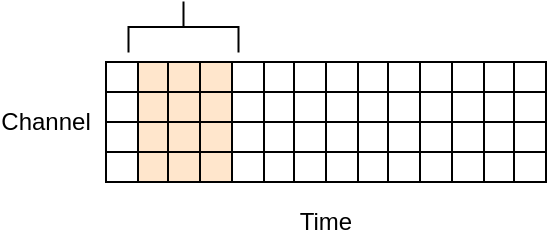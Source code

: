 <mxfile version="14.5.6" type="github">
  <diagram id="ZZZEqUmLc0_E8XxHJjZa" name="Page-1">
    <mxGraphModel dx="474" dy="247" grid="1" gridSize="10" guides="1" tooltips="1" connect="1" arrows="1" fold="1" page="1" pageScale="1" pageWidth="827" pageHeight="1169" math="0" shadow="0">
      <root>
        <mxCell id="0" />
        <mxCell id="1" parent="0" />
        <mxCell id="Jwxpb0Jw1F68lGEl7W2q-188" value="" style="rounded=0;whiteSpace=wrap;html=1;fillColor=#ffe6cc;shadow=0;glass=0;strokeColor=none;" vertex="1" parent="1">
          <mxGeometry x="256" y="110" width="47" height="60" as="geometry" />
        </mxCell>
        <mxCell id="Jwxpb0Jw1F68lGEl7W2q-125" value="" style="shape=table;html=1;whiteSpace=wrap;startSize=0;container=1;collapsible=0;childLayout=tableLayout;fillColor=none;" vertex="1" parent="1">
          <mxGeometry x="240" y="110" width="220" height="60" as="geometry" />
        </mxCell>
        <mxCell id="Jwxpb0Jw1F68lGEl7W2q-126" value="" style="shape=partialRectangle;html=1;whiteSpace=wrap;collapsible=0;dropTarget=0;pointerEvents=0;fillColor=none;top=0;left=0;bottom=0;right=0;points=[[0,0.5],[1,0.5]];portConstraint=eastwest;" vertex="1" parent="Jwxpb0Jw1F68lGEl7W2q-125">
          <mxGeometry width="220" height="15" as="geometry" />
        </mxCell>
        <mxCell id="Jwxpb0Jw1F68lGEl7W2q-127" value="" style="shape=partialRectangle;html=1;whiteSpace=wrap;connectable=0;overflow=hidden;fillColor=none;top=0;left=0;bottom=0;right=0;" vertex="1" parent="Jwxpb0Jw1F68lGEl7W2q-126">
          <mxGeometry width="16" height="15" as="geometry" />
        </mxCell>
        <mxCell id="Jwxpb0Jw1F68lGEl7W2q-128" value="" style="shape=partialRectangle;html=1;whiteSpace=wrap;connectable=0;overflow=hidden;fillColor=none;top=0;left=0;bottom=0;right=0;" vertex="1" parent="Jwxpb0Jw1F68lGEl7W2q-126">
          <mxGeometry x="16" width="15" height="15" as="geometry" />
        </mxCell>
        <mxCell id="Jwxpb0Jw1F68lGEl7W2q-129" value="" style="shape=partialRectangle;html=1;whiteSpace=wrap;connectable=0;overflow=hidden;fillColor=none;top=0;left=0;bottom=0;right=0;" vertex="1" parent="Jwxpb0Jw1F68lGEl7W2q-126">
          <mxGeometry x="31" width="16" height="15" as="geometry" />
        </mxCell>
        <mxCell id="Jwxpb0Jw1F68lGEl7W2q-130" value="" style="shape=partialRectangle;html=1;whiteSpace=wrap;connectable=0;overflow=hidden;fillColor=none;top=0;left=0;bottom=0;right=0;" vertex="1" parent="Jwxpb0Jw1F68lGEl7W2q-126">
          <mxGeometry x="47" width="16" height="15" as="geometry" />
        </mxCell>
        <mxCell id="Jwxpb0Jw1F68lGEl7W2q-131" value="" style="shape=partialRectangle;html=1;whiteSpace=wrap;connectable=0;overflow=hidden;fillColor=none;top=0;left=0;bottom=0;right=0;" vertex="1" parent="Jwxpb0Jw1F68lGEl7W2q-126">
          <mxGeometry x="63" width="16" height="15" as="geometry" />
        </mxCell>
        <mxCell id="Jwxpb0Jw1F68lGEl7W2q-132" value="" style="shape=partialRectangle;html=1;whiteSpace=wrap;connectable=0;overflow=hidden;fillColor=none;top=0;left=0;bottom=0;right=0;" vertex="1" parent="Jwxpb0Jw1F68lGEl7W2q-126">
          <mxGeometry x="79" width="15" height="15" as="geometry" />
        </mxCell>
        <mxCell id="Jwxpb0Jw1F68lGEl7W2q-133" value="" style="shape=partialRectangle;html=1;whiteSpace=wrap;connectable=0;overflow=hidden;fillColor=none;top=0;left=0;bottom=0;right=0;" vertex="1" parent="Jwxpb0Jw1F68lGEl7W2q-126">
          <mxGeometry x="94" width="16" height="15" as="geometry" />
        </mxCell>
        <mxCell id="Jwxpb0Jw1F68lGEl7W2q-134" value="" style="shape=partialRectangle;html=1;whiteSpace=wrap;connectable=0;overflow=hidden;fillColor=none;top=0;left=0;bottom=0;right=0;" vertex="1" parent="Jwxpb0Jw1F68lGEl7W2q-126">
          <mxGeometry x="110" width="16" height="15" as="geometry" />
        </mxCell>
        <mxCell id="Jwxpb0Jw1F68lGEl7W2q-135" value="" style="shape=partialRectangle;html=1;whiteSpace=wrap;connectable=0;overflow=hidden;fillColor=none;top=0;left=0;bottom=0;right=0;" vertex="1" parent="Jwxpb0Jw1F68lGEl7W2q-126">
          <mxGeometry x="126" width="15" height="15" as="geometry" />
        </mxCell>
        <mxCell id="Jwxpb0Jw1F68lGEl7W2q-136" value="" style="shape=partialRectangle;html=1;whiteSpace=wrap;connectable=0;overflow=hidden;fillColor=none;top=0;left=0;bottom=0;right=0;" vertex="1" parent="Jwxpb0Jw1F68lGEl7W2q-126">
          <mxGeometry x="141" width="16" height="15" as="geometry" />
        </mxCell>
        <mxCell id="Jwxpb0Jw1F68lGEl7W2q-137" value="" style="shape=partialRectangle;html=1;whiteSpace=wrap;connectable=0;overflow=hidden;fillColor=none;top=0;left=0;bottom=0;right=0;" vertex="1" parent="Jwxpb0Jw1F68lGEl7W2q-126">
          <mxGeometry x="157" width="16" height="15" as="geometry" />
        </mxCell>
        <mxCell id="Jwxpb0Jw1F68lGEl7W2q-138" value="" style="shape=partialRectangle;html=1;whiteSpace=wrap;connectable=0;overflow=hidden;fillColor=none;top=0;left=0;bottom=0;right=0;" vertex="1" parent="Jwxpb0Jw1F68lGEl7W2q-126">
          <mxGeometry x="173" width="16" height="15" as="geometry" />
        </mxCell>
        <mxCell id="Jwxpb0Jw1F68lGEl7W2q-139" value="" style="shape=partialRectangle;html=1;whiteSpace=wrap;connectable=0;overflow=hidden;fillColor=none;top=0;left=0;bottom=0;right=0;" vertex="1" parent="Jwxpb0Jw1F68lGEl7W2q-126">
          <mxGeometry x="189" width="15" height="15" as="geometry" />
        </mxCell>
        <mxCell id="Jwxpb0Jw1F68lGEl7W2q-140" value="" style="shape=partialRectangle;html=1;whiteSpace=wrap;connectable=0;overflow=hidden;fillColor=none;top=0;left=0;bottom=0;right=0;" vertex="1" parent="Jwxpb0Jw1F68lGEl7W2q-126">
          <mxGeometry x="204" width="16" height="15" as="geometry" />
        </mxCell>
        <mxCell id="Jwxpb0Jw1F68lGEl7W2q-141" value="" style="shape=partialRectangle;html=1;whiteSpace=wrap;collapsible=0;dropTarget=0;pointerEvents=0;fillColor=none;top=0;left=0;bottom=0;right=0;points=[[0,0.5],[1,0.5]];portConstraint=eastwest;" vertex="1" parent="Jwxpb0Jw1F68lGEl7W2q-125">
          <mxGeometry y="15" width="220" height="15" as="geometry" />
        </mxCell>
        <mxCell id="Jwxpb0Jw1F68lGEl7W2q-142" value="" style="shape=partialRectangle;html=1;whiteSpace=wrap;connectable=0;overflow=hidden;fillColor=none;top=0;left=0;bottom=0;right=0;" vertex="1" parent="Jwxpb0Jw1F68lGEl7W2q-141">
          <mxGeometry width="16" height="15" as="geometry" />
        </mxCell>
        <mxCell id="Jwxpb0Jw1F68lGEl7W2q-143" value="" style="shape=partialRectangle;html=1;whiteSpace=wrap;connectable=0;overflow=hidden;fillColor=none;top=0;left=0;bottom=0;right=0;" vertex="1" parent="Jwxpb0Jw1F68lGEl7W2q-141">
          <mxGeometry x="16" width="15" height="15" as="geometry" />
        </mxCell>
        <mxCell id="Jwxpb0Jw1F68lGEl7W2q-144" value="" style="shape=partialRectangle;html=1;whiteSpace=wrap;connectable=0;overflow=hidden;fillColor=none;top=0;left=0;bottom=0;right=0;" vertex="1" parent="Jwxpb0Jw1F68lGEl7W2q-141">
          <mxGeometry x="31" width="16" height="15" as="geometry" />
        </mxCell>
        <mxCell id="Jwxpb0Jw1F68lGEl7W2q-145" value="" style="shape=partialRectangle;html=1;whiteSpace=wrap;connectable=0;overflow=hidden;fillColor=none;top=0;left=0;bottom=0;right=0;" vertex="1" parent="Jwxpb0Jw1F68lGEl7W2q-141">
          <mxGeometry x="47" width="16" height="15" as="geometry" />
        </mxCell>
        <mxCell id="Jwxpb0Jw1F68lGEl7W2q-146" value="" style="shape=partialRectangle;html=1;whiteSpace=wrap;connectable=0;overflow=hidden;fillColor=none;top=0;left=0;bottom=0;right=0;" vertex="1" parent="Jwxpb0Jw1F68lGEl7W2q-141">
          <mxGeometry x="63" width="16" height="15" as="geometry" />
        </mxCell>
        <mxCell id="Jwxpb0Jw1F68lGEl7W2q-147" value="" style="shape=partialRectangle;html=1;whiteSpace=wrap;connectable=0;overflow=hidden;fillColor=none;top=0;left=0;bottom=0;right=0;" vertex="1" parent="Jwxpb0Jw1F68lGEl7W2q-141">
          <mxGeometry x="79" width="15" height="15" as="geometry" />
        </mxCell>
        <mxCell id="Jwxpb0Jw1F68lGEl7W2q-148" value="" style="shape=partialRectangle;html=1;whiteSpace=wrap;connectable=0;overflow=hidden;fillColor=none;top=0;left=0;bottom=0;right=0;" vertex="1" parent="Jwxpb0Jw1F68lGEl7W2q-141">
          <mxGeometry x="94" width="16" height="15" as="geometry" />
        </mxCell>
        <mxCell id="Jwxpb0Jw1F68lGEl7W2q-149" value="" style="shape=partialRectangle;html=1;whiteSpace=wrap;connectable=0;overflow=hidden;fillColor=none;top=0;left=0;bottom=0;right=0;" vertex="1" parent="Jwxpb0Jw1F68lGEl7W2q-141">
          <mxGeometry x="110" width="16" height="15" as="geometry" />
        </mxCell>
        <mxCell id="Jwxpb0Jw1F68lGEl7W2q-150" value="" style="shape=partialRectangle;html=1;whiteSpace=wrap;connectable=0;overflow=hidden;fillColor=none;top=0;left=0;bottom=0;right=0;" vertex="1" parent="Jwxpb0Jw1F68lGEl7W2q-141">
          <mxGeometry x="126" width="15" height="15" as="geometry" />
        </mxCell>
        <mxCell id="Jwxpb0Jw1F68lGEl7W2q-151" value="" style="shape=partialRectangle;html=1;whiteSpace=wrap;connectable=0;overflow=hidden;fillColor=none;top=0;left=0;bottom=0;right=0;" vertex="1" parent="Jwxpb0Jw1F68lGEl7W2q-141">
          <mxGeometry x="141" width="16" height="15" as="geometry" />
        </mxCell>
        <mxCell id="Jwxpb0Jw1F68lGEl7W2q-152" value="" style="shape=partialRectangle;html=1;whiteSpace=wrap;connectable=0;overflow=hidden;fillColor=none;top=0;left=0;bottom=0;right=0;" vertex="1" parent="Jwxpb0Jw1F68lGEl7W2q-141">
          <mxGeometry x="157" width="16" height="15" as="geometry" />
        </mxCell>
        <mxCell id="Jwxpb0Jw1F68lGEl7W2q-153" value="" style="shape=partialRectangle;html=1;whiteSpace=wrap;connectable=0;overflow=hidden;fillColor=none;top=0;left=0;bottom=0;right=0;" vertex="1" parent="Jwxpb0Jw1F68lGEl7W2q-141">
          <mxGeometry x="173" width="16" height="15" as="geometry" />
        </mxCell>
        <mxCell id="Jwxpb0Jw1F68lGEl7W2q-154" value="" style="shape=partialRectangle;html=1;whiteSpace=wrap;connectable=0;overflow=hidden;fillColor=none;top=0;left=0;bottom=0;right=0;" vertex="1" parent="Jwxpb0Jw1F68lGEl7W2q-141">
          <mxGeometry x="189" width="15" height="15" as="geometry" />
        </mxCell>
        <mxCell id="Jwxpb0Jw1F68lGEl7W2q-155" value="" style="shape=partialRectangle;html=1;whiteSpace=wrap;connectable=0;overflow=hidden;fillColor=none;top=0;left=0;bottom=0;right=0;" vertex="1" parent="Jwxpb0Jw1F68lGEl7W2q-141">
          <mxGeometry x="204" width="16" height="15" as="geometry" />
        </mxCell>
        <mxCell id="Jwxpb0Jw1F68lGEl7W2q-156" value="" style="shape=partialRectangle;html=1;whiteSpace=wrap;collapsible=0;dropTarget=0;pointerEvents=0;fillColor=none;top=0;left=0;bottom=0;right=0;points=[[0,0.5],[1,0.5]];portConstraint=eastwest;" vertex="1" parent="Jwxpb0Jw1F68lGEl7W2q-125">
          <mxGeometry y="30" width="220" height="15" as="geometry" />
        </mxCell>
        <mxCell id="Jwxpb0Jw1F68lGEl7W2q-157" value="" style="shape=partialRectangle;html=1;whiteSpace=wrap;connectable=0;overflow=hidden;fillColor=none;top=0;left=0;bottom=0;right=0;" vertex="1" parent="Jwxpb0Jw1F68lGEl7W2q-156">
          <mxGeometry width="16" height="15" as="geometry" />
        </mxCell>
        <mxCell id="Jwxpb0Jw1F68lGEl7W2q-158" value="" style="shape=partialRectangle;html=1;whiteSpace=wrap;connectable=0;overflow=hidden;fillColor=none;top=0;left=0;bottom=0;right=0;" vertex="1" parent="Jwxpb0Jw1F68lGEl7W2q-156">
          <mxGeometry x="16" width="15" height="15" as="geometry" />
        </mxCell>
        <mxCell id="Jwxpb0Jw1F68lGEl7W2q-159" value="" style="shape=partialRectangle;html=1;whiteSpace=wrap;connectable=0;overflow=hidden;fillColor=none;top=0;left=0;bottom=0;right=0;" vertex="1" parent="Jwxpb0Jw1F68lGEl7W2q-156">
          <mxGeometry x="31" width="16" height="15" as="geometry" />
        </mxCell>
        <mxCell id="Jwxpb0Jw1F68lGEl7W2q-160" value="" style="shape=partialRectangle;html=1;whiteSpace=wrap;connectable=0;overflow=hidden;fillColor=none;top=0;left=0;bottom=0;right=0;" vertex="1" parent="Jwxpb0Jw1F68lGEl7W2q-156">
          <mxGeometry x="47" width="16" height="15" as="geometry" />
        </mxCell>
        <mxCell id="Jwxpb0Jw1F68lGEl7W2q-161" value="" style="shape=partialRectangle;html=1;whiteSpace=wrap;connectable=0;overflow=hidden;fillColor=none;top=0;left=0;bottom=0;right=0;" vertex="1" parent="Jwxpb0Jw1F68lGEl7W2q-156">
          <mxGeometry x="63" width="16" height="15" as="geometry" />
        </mxCell>
        <mxCell id="Jwxpb0Jw1F68lGEl7W2q-162" value="" style="shape=partialRectangle;html=1;whiteSpace=wrap;connectable=0;overflow=hidden;fillColor=none;top=0;left=0;bottom=0;right=0;" vertex="1" parent="Jwxpb0Jw1F68lGEl7W2q-156">
          <mxGeometry x="79" width="15" height="15" as="geometry" />
        </mxCell>
        <mxCell id="Jwxpb0Jw1F68lGEl7W2q-163" value="" style="shape=partialRectangle;html=1;whiteSpace=wrap;connectable=0;overflow=hidden;fillColor=none;top=0;left=0;bottom=0;right=0;" vertex="1" parent="Jwxpb0Jw1F68lGEl7W2q-156">
          <mxGeometry x="94" width="16" height="15" as="geometry" />
        </mxCell>
        <mxCell id="Jwxpb0Jw1F68lGEl7W2q-164" value="" style="shape=partialRectangle;html=1;whiteSpace=wrap;connectable=0;overflow=hidden;fillColor=none;top=0;left=0;bottom=0;right=0;" vertex="1" parent="Jwxpb0Jw1F68lGEl7W2q-156">
          <mxGeometry x="110" width="16" height="15" as="geometry" />
        </mxCell>
        <mxCell id="Jwxpb0Jw1F68lGEl7W2q-165" value="" style="shape=partialRectangle;html=1;whiteSpace=wrap;connectable=0;overflow=hidden;fillColor=none;top=0;left=0;bottom=0;right=0;" vertex="1" parent="Jwxpb0Jw1F68lGEl7W2q-156">
          <mxGeometry x="126" width="15" height="15" as="geometry" />
        </mxCell>
        <mxCell id="Jwxpb0Jw1F68lGEl7W2q-166" value="" style="shape=partialRectangle;html=1;whiteSpace=wrap;connectable=0;overflow=hidden;fillColor=none;top=0;left=0;bottom=0;right=0;" vertex="1" parent="Jwxpb0Jw1F68lGEl7W2q-156">
          <mxGeometry x="141" width="16" height="15" as="geometry" />
        </mxCell>
        <mxCell id="Jwxpb0Jw1F68lGEl7W2q-167" value="" style="shape=partialRectangle;html=1;whiteSpace=wrap;connectable=0;overflow=hidden;fillColor=none;top=0;left=0;bottom=0;right=0;" vertex="1" parent="Jwxpb0Jw1F68lGEl7W2q-156">
          <mxGeometry x="157" width="16" height="15" as="geometry" />
        </mxCell>
        <mxCell id="Jwxpb0Jw1F68lGEl7W2q-168" value="" style="shape=partialRectangle;html=1;whiteSpace=wrap;connectable=0;overflow=hidden;fillColor=none;top=0;left=0;bottom=0;right=0;" vertex="1" parent="Jwxpb0Jw1F68lGEl7W2q-156">
          <mxGeometry x="173" width="16" height="15" as="geometry" />
        </mxCell>
        <mxCell id="Jwxpb0Jw1F68lGEl7W2q-169" value="" style="shape=partialRectangle;html=1;whiteSpace=wrap;connectable=0;overflow=hidden;fillColor=none;top=0;left=0;bottom=0;right=0;" vertex="1" parent="Jwxpb0Jw1F68lGEl7W2q-156">
          <mxGeometry x="189" width="15" height="15" as="geometry" />
        </mxCell>
        <mxCell id="Jwxpb0Jw1F68lGEl7W2q-170" value="" style="shape=partialRectangle;html=1;whiteSpace=wrap;connectable=0;overflow=hidden;fillColor=none;top=0;left=0;bottom=0;right=0;" vertex="1" parent="Jwxpb0Jw1F68lGEl7W2q-156">
          <mxGeometry x="204" width="16" height="15" as="geometry" />
        </mxCell>
        <mxCell id="Jwxpb0Jw1F68lGEl7W2q-171" value="" style="shape=partialRectangle;html=1;whiteSpace=wrap;collapsible=0;dropTarget=0;pointerEvents=0;fillColor=none;top=0;left=0;bottom=0;right=0;points=[[0,0.5],[1,0.5]];portConstraint=eastwest;" vertex="1" parent="Jwxpb0Jw1F68lGEl7W2q-125">
          <mxGeometry y="45" width="220" height="15" as="geometry" />
        </mxCell>
        <mxCell id="Jwxpb0Jw1F68lGEl7W2q-172" value="" style="shape=partialRectangle;html=1;whiteSpace=wrap;connectable=0;overflow=hidden;fillColor=none;top=0;left=0;bottom=0;right=0;" vertex="1" parent="Jwxpb0Jw1F68lGEl7W2q-171">
          <mxGeometry width="16" height="15" as="geometry" />
        </mxCell>
        <mxCell id="Jwxpb0Jw1F68lGEl7W2q-173" value="" style="shape=partialRectangle;html=1;whiteSpace=wrap;connectable=0;overflow=hidden;fillColor=none;top=0;left=0;bottom=0;right=0;" vertex="1" parent="Jwxpb0Jw1F68lGEl7W2q-171">
          <mxGeometry x="16" width="15" height="15" as="geometry" />
        </mxCell>
        <mxCell id="Jwxpb0Jw1F68lGEl7W2q-174" value="" style="shape=partialRectangle;html=1;whiteSpace=wrap;connectable=0;overflow=hidden;fillColor=none;top=0;left=0;bottom=0;right=0;" vertex="1" parent="Jwxpb0Jw1F68lGEl7W2q-171">
          <mxGeometry x="31" width="16" height="15" as="geometry" />
        </mxCell>
        <mxCell id="Jwxpb0Jw1F68lGEl7W2q-175" value="" style="shape=partialRectangle;html=1;whiteSpace=wrap;connectable=0;overflow=hidden;fillColor=none;top=0;left=0;bottom=0;right=0;" vertex="1" parent="Jwxpb0Jw1F68lGEl7W2q-171">
          <mxGeometry x="47" width="16" height="15" as="geometry" />
        </mxCell>
        <mxCell id="Jwxpb0Jw1F68lGEl7W2q-176" value="" style="shape=partialRectangle;html=1;whiteSpace=wrap;connectable=0;overflow=hidden;fillColor=none;top=0;left=0;bottom=0;right=0;" vertex="1" parent="Jwxpb0Jw1F68lGEl7W2q-171">
          <mxGeometry x="63" width="16" height="15" as="geometry" />
        </mxCell>
        <mxCell id="Jwxpb0Jw1F68lGEl7W2q-177" value="" style="shape=partialRectangle;html=1;whiteSpace=wrap;connectable=0;overflow=hidden;fillColor=none;top=0;left=0;bottom=0;right=0;" vertex="1" parent="Jwxpb0Jw1F68lGEl7W2q-171">
          <mxGeometry x="79" width="15" height="15" as="geometry" />
        </mxCell>
        <mxCell id="Jwxpb0Jw1F68lGEl7W2q-178" value="" style="shape=partialRectangle;html=1;whiteSpace=wrap;connectable=0;overflow=hidden;fillColor=none;top=0;left=0;bottom=0;right=0;" vertex="1" parent="Jwxpb0Jw1F68lGEl7W2q-171">
          <mxGeometry x="94" width="16" height="15" as="geometry" />
        </mxCell>
        <mxCell id="Jwxpb0Jw1F68lGEl7W2q-179" value="" style="shape=partialRectangle;html=1;whiteSpace=wrap;connectable=0;overflow=hidden;fillColor=none;top=0;left=0;bottom=0;right=0;" vertex="1" parent="Jwxpb0Jw1F68lGEl7W2q-171">
          <mxGeometry x="110" width="16" height="15" as="geometry" />
        </mxCell>
        <mxCell id="Jwxpb0Jw1F68lGEl7W2q-180" value="" style="shape=partialRectangle;html=1;whiteSpace=wrap;connectable=0;overflow=hidden;fillColor=none;top=0;left=0;bottom=0;right=0;" vertex="1" parent="Jwxpb0Jw1F68lGEl7W2q-171">
          <mxGeometry x="126" width="15" height="15" as="geometry" />
        </mxCell>
        <mxCell id="Jwxpb0Jw1F68lGEl7W2q-181" value="" style="shape=partialRectangle;html=1;whiteSpace=wrap;connectable=0;overflow=hidden;fillColor=none;top=0;left=0;bottom=0;right=0;" vertex="1" parent="Jwxpb0Jw1F68lGEl7W2q-171">
          <mxGeometry x="141" width="16" height="15" as="geometry" />
        </mxCell>
        <mxCell id="Jwxpb0Jw1F68lGEl7W2q-182" value="" style="shape=partialRectangle;html=1;whiteSpace=wrap;connectable=0;overflow=hidden;fillColor=none;top=0;left=0;bottom=0;right=0;" vertex="1" parent="Jwxpb0Jw1F68lGEl7W2q-171">
          <mxGeometry x="157" width="16" height="15" as="geometry" />
        </mxCell>
        <mxCell id="Jwxpb0Jw1F68lGEl7W2q-183" value="" style="shape=partialRectangle;html=1;whiteSpace=wrap;connectable=0;overflow=hidden;fillColor=none;top=0;left=0;bottom=0;right=0;" vertex="1" parent="Jwxpb0Jw1F68lGEl7W2q-171">
          <mxGeometry x="173" width="16" height="15" as="geometry" />
        </mxCell>
        <mxCell id="Jwxpb0Jw1F68lGEl7W2q-184" value="" style="shape=partialRectangle;html=1;whiteSpace=wrap;connectable=0;overflow=hidden;fillColor=none;top=0;left=0;bottom=0;right=0;" vertex="1" parent="Jwxpb0Jw1F68lGEl7W2q-171">
          <mxGeometry x="189" width="15" height="15" as="geometry" />
        </mxCell>
        <mxCell id="Jwxpb0Jw1F68lGEl7W2q-185" value="" style="shape=partialRectangle;html=1;whiteSpace=wrap;connectable=0;overflow=hidden;fillColor=none;top=0;left=0;bottom=0;right=0;" vertex="1" parent="Jwxpb0Jw1F68lGEl7W2q-171">
          <mxGeometry x="204" width="16" height="15" as="geometry" />
        </mxCell>
        <mxCell id="Jwxpb0Jw1F68lGEl7W2q-123" value="&lt;div&gt;Channel&lt;/div&gt;" style="text;html=1;strokeColor=none;fillColor=none;align=center;verticalAlign=middle;whiteSpace=wrap;rounded=0;" vertex="1" parent="1">
          <mxGeometry x="190" y="130" width="40" height="20" as="geometry" />
        </mxCell>
        <mxCell id="Jwxpb0Jw1F68lGEl7W2q-187" value="Time" style="text;html=1;strokeColor=none;fillColor=none;align=center;verticalAlign=middle;whiteSpace=wrap;rounded=0;" vertex="1" parent="1">
          <mxGeometry x="330" y="180" width="40" height="20" as="geometry" />
        </mxCell>
        <mxCell id="Jwxpb0Jw1F68lGEl7W2q-189" value="" style="strokeWidth=1;html=1;shape=mxgraph.flowchart.annotation_2;align=left;labelPosition=right;pointerEvents=1;shadow=0;glass=0;fillColor=none;gradientColor=#ffffff;rotation=90;" vertex="1" parent="1">
          <mxGeometry x="266" y="65" width="25.5" height="55" as="geometry" />
        </mxCell>
      </root>
    </mxGraphModel>
  </diagram>
</mxfile>
